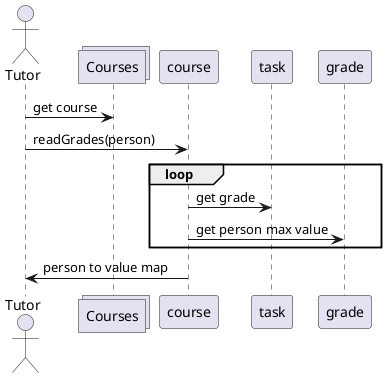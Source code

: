 @startuml

actor Tutor
collections Courses

Tutor -> Courses : get course
Tutor -> course : readGrades(person)
loop 
    course -> task : get grade
    course -> grade : get person max value
end
course -> Tutor : person to value map

@enduml